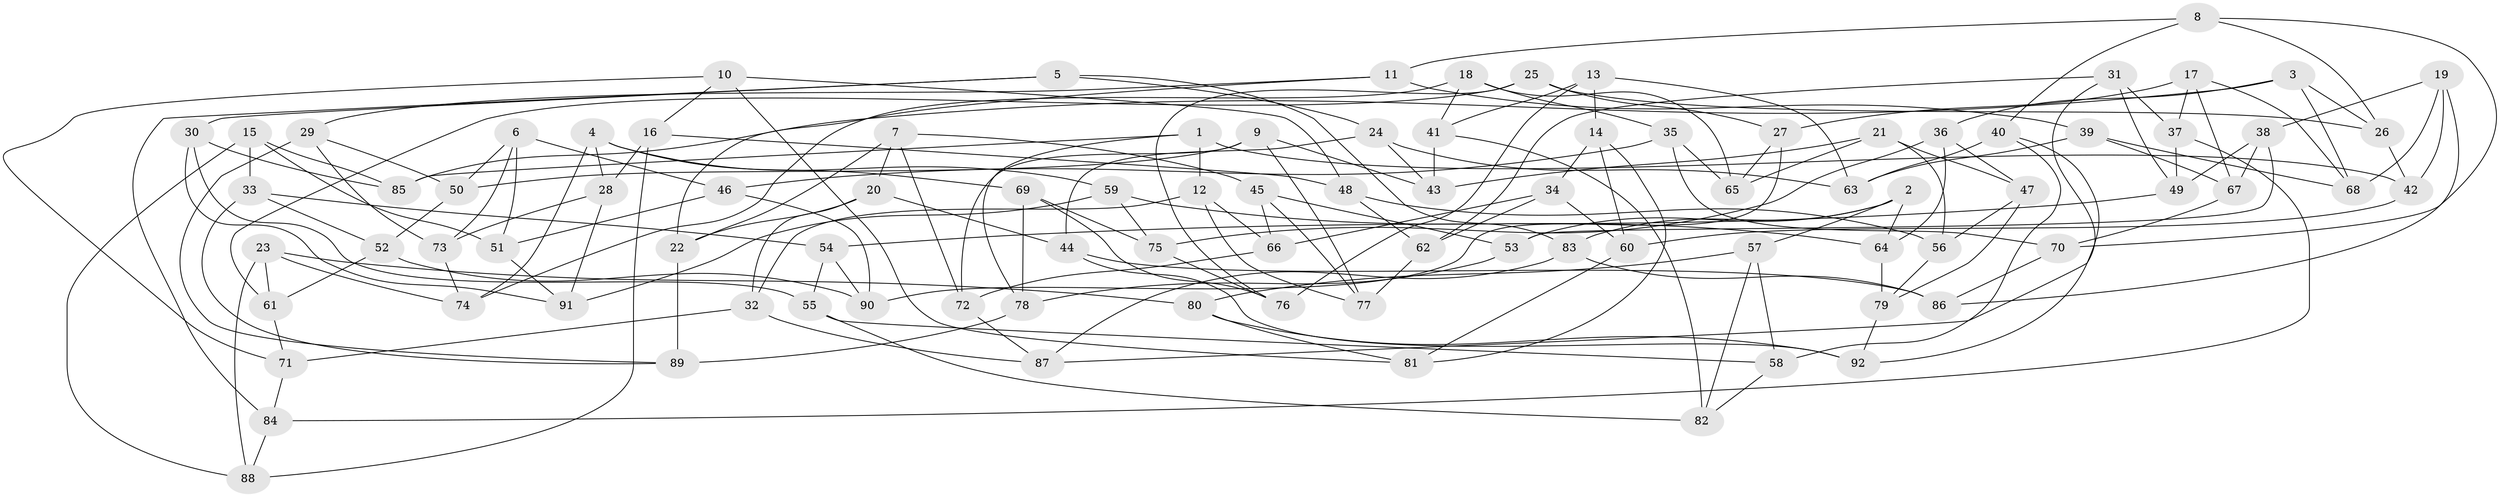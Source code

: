 // Generated by graph-tools (version 1.1) at 2025/26/03/09/25 03:26:57]
// undirected, 92 vertices, 184 edges
graph export_dot {
graph [start="1"]
  node [color=gray90,style=filled];
  1;
  2;
  3;
  4;
  5;
  6;
  7;
  8;
  9;
  10;
  11;
  12;
  13;
  14;
  15;
  16;
  17;
  18;
  19;
  20;
  21;
  22;
  23;
  24;
  25;
  26;
  27;
  28;
  29;
  30;
  31;
  32;
  33;
  34;
  35;
  36;
  37;
  38;
  39;
  40;
  41;
  42;
  43;
  44;
  45;
  46;
  47;
  48;
  49;
  50;
  51;
  52;
  53;
  54;
  55;
  56;
  57;
  58;
  59;
  60;
  61;
  62;
  63;
  64;
  65;
  66;
  67;
  68;
  69;
  70;
  71;
  72;
  73;
  74;
  75;
  76;
  77;
  78;
  79;
  80;
  81;
  82;
  83;
  84;
  85;
  86;
  87;
  88;
  89;
  90;
  91;
  92;
  1 -- 42;
  1 -- 12;
  1 -- 85;
  1 -- 78;
  2 -- 83;
  2 -- 53;
  2 -- 57;
  2 -- 64;
  3 -- 26;
  3 -- 68;
  3 -- 36;
  3 -- 85;
  4 -- 59;
  4 -- 74;
  4 -- 69;
  4 -- 28;
  5 -- 30;
  5 -- 83;
  5 -- 24;
  5 -- 84;
  6 -- 73;
  6 -- 46;
  6 -- 50;
  6 -- 51;
  7 -- 72;
  7 -- 45;
  7 -- 20;
  7 -- 22;
  8 -- 40;
  8 -- 11;
  8 -- 26;
  8 -- 70;
  9 -- 77;
  9 -- 43;
  9 -- 72;
  9 -- 50;
  10 -- 81;
  10 -- 71;
  10 -- 48;
  10 -- 16;
  11 -- 22;
  11 -- 29;
  11 -- 39;
  12 -- 77;
  12 -- 66;
  12 -- 32;
  13 -- 76;
  13 -- 63;
  13 -- 41;
  13 -- 14;
  14 -- 34;
  14 -- 81;
  14 -- 60;
  15 -- 88;
  15 -- 85;
  15 -- 33;
  15 -- 51;
  16 -- 88;
  16 -- 48;
  16 -- 28;
  17 -- 37;
  17 -- 67;
  17 -- 68;
  17 -- 27;
  18 -- 35;
  18 -- 65;
  18 -- 41;
  18 -- 74;
  19 -- 68;
  19 -- 38;
  19 -- 86;
  19 -- 42;
  20 -- 44;
  20 -- 32;
  20 -- 22;
  21 -- 47;
  21 -- 56;
  21 -- 43;
  21 -- 65;
  22 -- 89;
  23 -- 80;
  23 -- 74;
  23 -- 61;
  23 -- 88;
  24 -- 63;
  24 -- 44;
  24 -- 43;
  25 -- 27;
  25 -- 61;
  25 -- 76;
  25 -- 26;
  26 -- 42;
  27 -- 65;
  27 -- 90;
  28 -- 73;
  28 -- 91;
  29 -- 50;
  29 -- 89;
  29 -- 73;
  30 -- 85;
  30 -- 91;
  30 -- 55;
  31 -- 37;
  31 -- 87;
  31 -- 62;
  31 -- 49;
  32 -- 71;
  32 -- 87;
  33 -- 52;
  33 -- 89;
  33 -- 54;
  34 -- 60;
  34 -- 66;
  34 -- 62;
  35 -- 46;
  35 -- 70;
  35 -- 65;
  36 -- 47;
  36 -- 64;
  36 -- 75;
  37 -- 84;
  37 -- 49;
  38 -- 67;
  38 -- 49;
  38 -- 53;
  39 -- 68;
  39 -- 63;
  39 -- 67;
  40 -- 58;
  40 -- 63;
  40 -- 92;
  41 -- 43;
  41 -- 82;
  42 -- 60;
  44 -- 86;
  44 -- 92;
  45 -- 53;
  45 -- 77;
  45 -- 66;
  46 -- 90;
  46 -- 51;
  47 -- 56;
  47 -- 79;
  48 -- 62;
  48 -- 56;
  49 -- 54;
  50 -- 52;
  51 -- 91;
  52 -- 90;
  52 -- 61;
  53 -- 78;
  54 -- 55;
  54 -- 90;
  55 -- 58;
  55 -- 82;
  56 -- 79;
  57 -- 82;
  57 -- 58;
  57 -- 80;
  58 -- 82;
  59 -- 91;
  59 -- 64;
  59 -- 75;
  60 -- 81;
  61 -- 71;
  62 -- 77;
  64 -- 79;
  66 -- 72;
  67 -- 70;
  69 -- 75;
  69 -- 78;
  69 -- 76;
  70 -- 86;
  71 -- 84;
  72 -- 87;
  73 -- 74;
  75 -- 76;
  78 -- 89;
  79 -- 92;
  80 -- 81;
  80 -- 92;
  83 -- 86;
  83 -- 87;
  84 -- 88;
}

